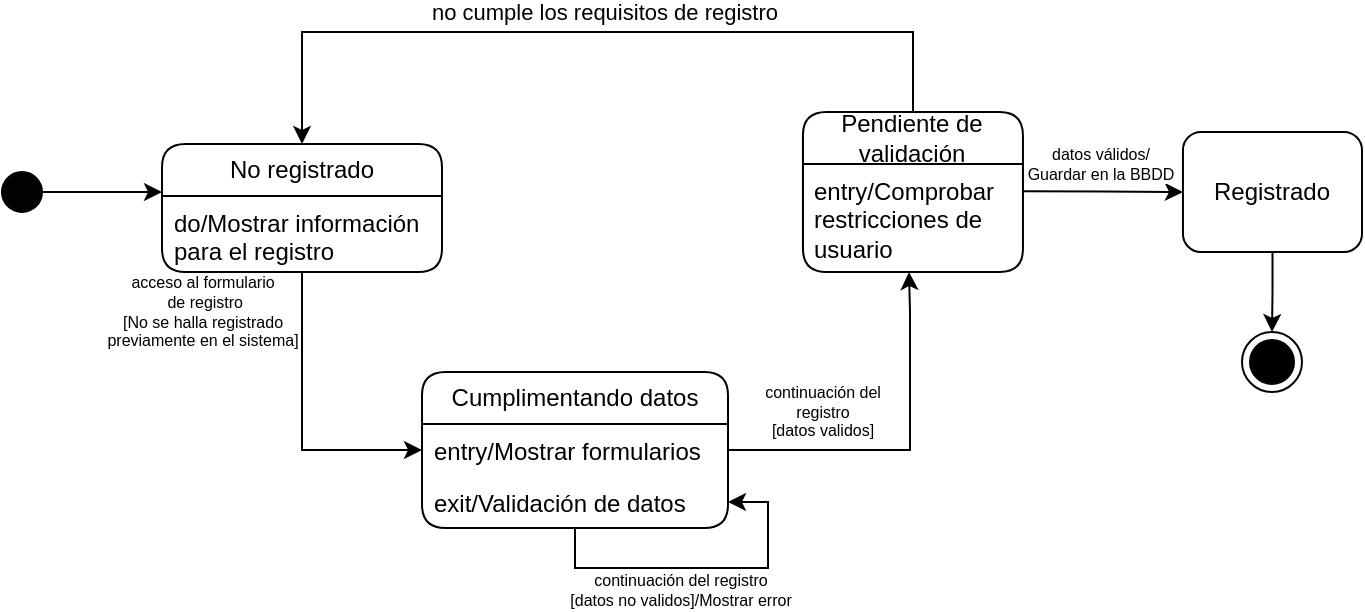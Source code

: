 <mxfile version="22.1.2" type="device">
  <diagram name="Página-1" id="pxKvbQF3f9uGNhywQaaQ">
    <mxGraphModel dx="990" dy="1494" grid="1" gridSize="10" guides="1" tooltips="1" connect="1" arrows="1" fold="1" page="1" pageScale="1" pageWidth="827" pageHeight="1169" math="0" shadow="0">
      <root>
        <mxCell id="0" />
        <mxCell id="1" parent="0" />
        <mxCell id="oV1cLn-KE_i_Kfw5Tm_Q-27" style="edgeStyle=orthogonalEdgeStyle;rounded=0;orthogonalLoop=1;jettySize=auto;html=1;" edge="1" parent="1" source="oV1cLn-KE_i_Kfw5Tm_Q-5">
          <mxGeometry relative="1" as="geometry">
            <mxPoint x="153" y="200" as="targetPoint" />
          </mxGeometry>
        </mxCell>
        <mxCell id="oV1cLn-KE_i_Kfw5Tm_Q-5" value="" style="ellipse;whiteSpace=wrap;html=1;aspect=fixed;fillColor=#030303;" vertex="1" parent="1">
          <mxGeometry x="73" y="190" width="20" height="20" as="geometry" />
        </mxCell>
        <mxCell id="oV1cLn-KE_i_Kfw5Tm_Q-42" style="edgeStyle=orthogonalEdgeStyle;rounded=0;orthogonalLoop=1;jettySize=auto;html=1;entryX=0;entryY=0.5;entryDx=0;entryDy=0;exitX=0.997;exitY=0.253;exitDx=0;exitDy=0;exitPerimeter=0;" edge="1" parent="1" source="oV1cLn-KE_i_Kfw5Tm_Q-65">
          <mxGeometry relative="1" as="geometry">
            <mxPoint x="569.48" y="200" as="sourcePoint" />
            <mxPoint x="663.48" y="200" as="targetPoint" />
          </mxGeometry>
        </mxCell>
        <mxCell id="oV1cLn-KE_i_Kfw5Tm_Q-43" value="datos válidos/&lt;br&gt;Guardar en la BBDD" style="edgeLabel;html=1;align=center;verticalAlign=middle;resizable=0;points=[];fontSize=8;" vertex="1" connectable="0" parent="oV1cLn-KE_i_Kfw5Tm_Q-42">
          <mxGeometry x="-0.161" y="-1" relative="1" as="geometry">
            <mxPoint x="5" y="-15" as="offset" />
          </mxGeometry>
        </mxCell>
        <mxCell id="oV1cLn-KE_i_Kfw5Tm_Q-53" value="Cumplimentando datos" style="swimlane;fontStyle=0;childLayout=stackLayout;horizontal=1;startSize=26;fillColor=none;horizontalStack=0;resizeParent=1;resizeParentMax=0;resizeLast=0;collapsible=1;marginBottom=0;whiteSpace=wrap;html=1;rounded=1;" vertex="1" parent="1">
          <mxGeometry x="283" y="290" width="153" height="78" as="geometry" />
        </mxCell>
        <mxCell id="oV1cLn-KE_i_Kfw5Tm_Q-54" value="entry/Mostrar formularios" style="text;strokeColor=none;fillColor=none;align=left;verticalAlign=top;spacingLeft=4;spacingRight=4;overflow=hidden;rotatable=0;points=[[0,0.5],[1,0.5]];portConstraint=eastwest;whiteSpace=wrap;html=1;" vertex="1" parent="oV1cLn-KE_i_Kfw5Tm_Q-53">
          <mxGeometry y="26" width="153" height="26" as="geometry" />
        </mxCell>
        <mxCell id="oV1cLn-KE_i_Kfw5Tm_Q-56" value="exit/Validación de datos" style="text;strokeColor=none;fillColor=none;align=left;verticalAlign=top;spacingLeft=4;spacingRight=4;overflow=hidden;rotatable=0;points=[[0,0.5],[1,0.5]];portConstraint=eastwest;whiteSpace=wrap;html=1;" vertex="1" parent="oV1cLn-KE_i_Kfw5Tm_Q-53">
          <mxGeometry y="52" width="153" height="26" as="geometry" />
        </mxCell>
        <mxCell id="oV1cLn-KE_i_Kfw5Tm_Q-58" style="edgeStyle=orthogonalEdgeStyle;rounded=0;orthogonalLoop=1;jettySize=auto;html=1;" edge="1" parent="oV1cLn-KE_i_Kfw5Tm_Q-53" source="oV1cLn-KE_i_Kfw5Tm_Q-53" target="oV1cLn-KE_i_Kfw5Tm_Q-56">
          <mxGeometry relative="1" as="geometry" />
        </mxCell>
        <mxCell id="oV1cLn-KE_i_Kfw5Tm_Q-59" value="continuación del registro&lt;br&gt;[datos no validos]/Mostrar error" style="edgeLabel;html=1;align=center;verticalAlign=middle;resizable=0;points=[];fontSize=8;" vertex="1" connectable="0" parent="oV1cLn-KE_i_Kfw5Tm_Q-58">
          <mxGeometry x="0.039" y="1" relative="1" as="geometry">
            <mxPoint x="-16" y="12" as="offset" />
          </mxGeometry>
        </mxCell>
        <mxCell id="oV1cLn-KE_i_Kfw5Tm_Q-80" style="edgeStyle=orthogonalEdgeStyle;rounded=0;orthogonalLoop=1;jettySize=auto;html=1;entryX=0.5;entryY=0;entryDx=0;entryDy=0;" edge="1" parent="1" source="oV1cLn-KE_i_Kfw5Tm_Q-64" target="oV1cLn-KE_i_Kfw5Tm_Q-66">
          <mxGeometry relative="1" as="geometry">
            <Array as="points">
              <mxPoint x="529" y="120" />
              <mxPoint x="223" y="120" />
            </Array>
          </mxGeometry>
        </mxCell>
        <mxCell id="oV1cLn-KE_i_Kfw5Tm_Q-81" value="no cumple los requisitos de registro" style="edgeLabel;html=1;align=center;verticalAlign=middle;resizable=0;points=[];" vertex="1" connectable="0" parent="oV1cLn-KE_i_Kfw5Tm_Q-80">
          <mxGeometry x="-0.292" y="1" relative="1" as="geometry">
            <mxPoint x="-53" y="-11" as="offset" />
          </mxGeometry>
        </mxCell>
        <mxCell id="oV1cLn-KE_i_Kfw5Tm_Q-64" value="Pendiente de validación" style="swimlane;fontStyle=0;childLayout=stackLayout;horizontal=1;startSize=26;fillColor=none;horizontalStack=0;resizeParent=1;resizeParentMax=0;resizeLast=0;collapsible=1;marginBottom=0;whiteSpace=wrap;html=1;rounded=1;" vertex="1" parent="1">
          <mxGeometry x="473.48" y="160" width="110" height="80" as="geometry" />
        </mxCell>
        <mxCell id="oV1cLn-KE_i_Kfw5Tm_Q-65" value="entry/Comprobar restricciones de usuario" style="text;strokeColor=none;fillColor=none;align=left;verticalAlign=top;spacingLeft=4;spacingRight=4;overflow=hidden;rotatable=0;points=[[0,0.5],[1,0.5]];portConstraint=eastwest;whiteSpace=wrap;html=1;" vertex="1" parent="oV1cLn-KE_i_Kfw5Tm_Q-64">
          <mxGeometry y="26" width="110" height="54" as="geometry" />
        </mxCell>
        <mxCell id="oV1cLn-KE_i_Kfw5Tm_Q-70" style="edgeStyle=orthogonalEdgeStyle;rounded=0;orthogonalLoop=1;jettySize=auto;html=1;entryX=0;entryY=0.5;entryDx=0;entryDy=0;" edge="1" parent="1" source="oV1cLn-KE_i_Kfw5Tm_Q-66" target="oV1cLn-KE_i_Kfw5Tm_Q-54">
          <mxGeometry relative="1" as="geometry" />
        </mxCell>
        <mxCell id="oV1cLn-KE_i_Kfw5Tm_Q-73" value="acceso al formulario&lt;br&gt;&amp;nbsp;de registro&lt;br style=&quot;font-size: 8px;&quot;&gt;[No se halla registrado &lt;br&gt;previamente en el sistema]" style="edgeLabel;html=1;align=center;verticalAlign=middle;resizable=0;points=[];fontSize=8;" vertex="1" connectable="0" parent="oV1cLn-KE_i_Kfw5Tm_Q-70">
          <mxGeometry x="-0.275" y="-3" relative="1" as="geometry">
            <mxPoint x="-47" y="-34" as="offset" />
          </mxGeometry>
        </mxCell>
        <mxCell id="oV1cLn-KE_i_Kfw5Tm_Q-66" value="No registrado" style="swimlane;fontStyle=0;childLayout=stackLayout;horizontal=1;startSize=26;fillColor=none;horizontalStack=0;resizeParent=1;resizeParentMax=0;resizeLast=0;collapsible=1;marginBottom=0;whiteSpace=wrap;html=1;rounded=1;" vertex="1" parent="1">
          <mxGeometry x="153" y="176" width="140" height="64" as="geometry" />
        </mxCell>
        <mxCell id="oV1cLn-KE_i_Kfw5Tm_Q-68" value="do/Mostrar información para el registro" style="text;strokeColor=none;fillColor=none;align=left;verticalAlign=top;spacingLeft=4;spacingRight=4;overflow=hidden;rotatable=0;points=[[0,0.5],[1,0.5]];portConstraint=eastwest;whiteSpace=wrap;html=1;" vertex="1" parent="oV1cLn-KE_i_Kfw5Tm_Q-66">
          <mxGeometry y="26" width="140" height="38" as="geometry" />
        </mxCell>
        <mxCell id="oV1cLn-KE_i_Kfw5Tm_Q-79" style="edgeStyle=orthogonalEdgeStyle;rounded=0;orthogonalLoop=1;jettySize=auto;html=1;entryX=0.5;entryY=0;entryDx=0;entryDy=0;" edge="1" parent="1" source="oV1cLn-KE_i_Kfw5Tm_Q-71" target="oV1cLn-KE_i_Kfw5Tm_Q-77">
          <mxGeometry relative="1" as="geometry" />
        </mxCell>
        <mxCell id="oV1cLn-KE_i_Kfw5Tm_Q-71" value="Registrado" style="rounded=1;whiteSpace=wrap;html=1;" vertex="1" parent="1">
          <mxGeometry x="663.48" y="170" width="89.52" height="60" as="geometry" />
        </mxCell>
        <mxCell id="oV1cLn-KE_i_Kfw5Tm_Q-75" style="edgeStyle=orthogonalEdgeStyle;rounded=0;orthogonalLoop=1;jettySize=auto;html=1;entryX=0.482;entryY=1;entryDx=0;entryDy=0;entryPerimeter=0;" edge="1" parent="1" source="oV1cLn-KE_i_Kfw5Tm_Q-53" target="oV1cLn-KE_i_Kfw5Tm_Q-65">
          <mxGeometry relative="1" as="geometry">
            <Array as="points">
              <mxPoint x="527" y="329" />
              <mxPoint x="527" y="260" />
              <mxPoint x="527" y="260" />
            </Array>
          </mxGeometry>
        </mxCell>
        <mxCell id="oV1cLn-KE_i_Kfw5Tm_Q-76" value="&lt;font style=&quot;border-color: var(--border-color); font-size: 8px;&quot;&gt;continuación del &lt;br&gt;registro&lt;/font&gt;&lt;br style=&quot;border-color: var(--border-color); font-size: 8px;&quot;&gt;[datos validos]" style="edgeLabel;html=1;align=center;verticalAlign=middle;resizable=0;points=[];fontSize=8;" vertex="1" connectable="0" parent="oV1cLn-KE_i_Kfw5Tm_Q-75">
          <mxGeometry x="0.119" y="-2" relative="1" as="geometry">
            <mxPoint x="-46" y="-9" as="offset" />
          </mxGeometry>
        </mxCell>
        <mxCell id="oV1cLn-KE_i_Kfw5Tm_Q-77" value="" style="ellipse;html=1;shape=endState;fillColor=#000000;strokeColor=#030303;" vertex="1" parent="1">
          <mxGeometry x="693" y="270" width="30" height="30" as="geometry" />
        </mxCell>
      </root>
    </mxGraphModel>
  </diagram>
</mxfile>
